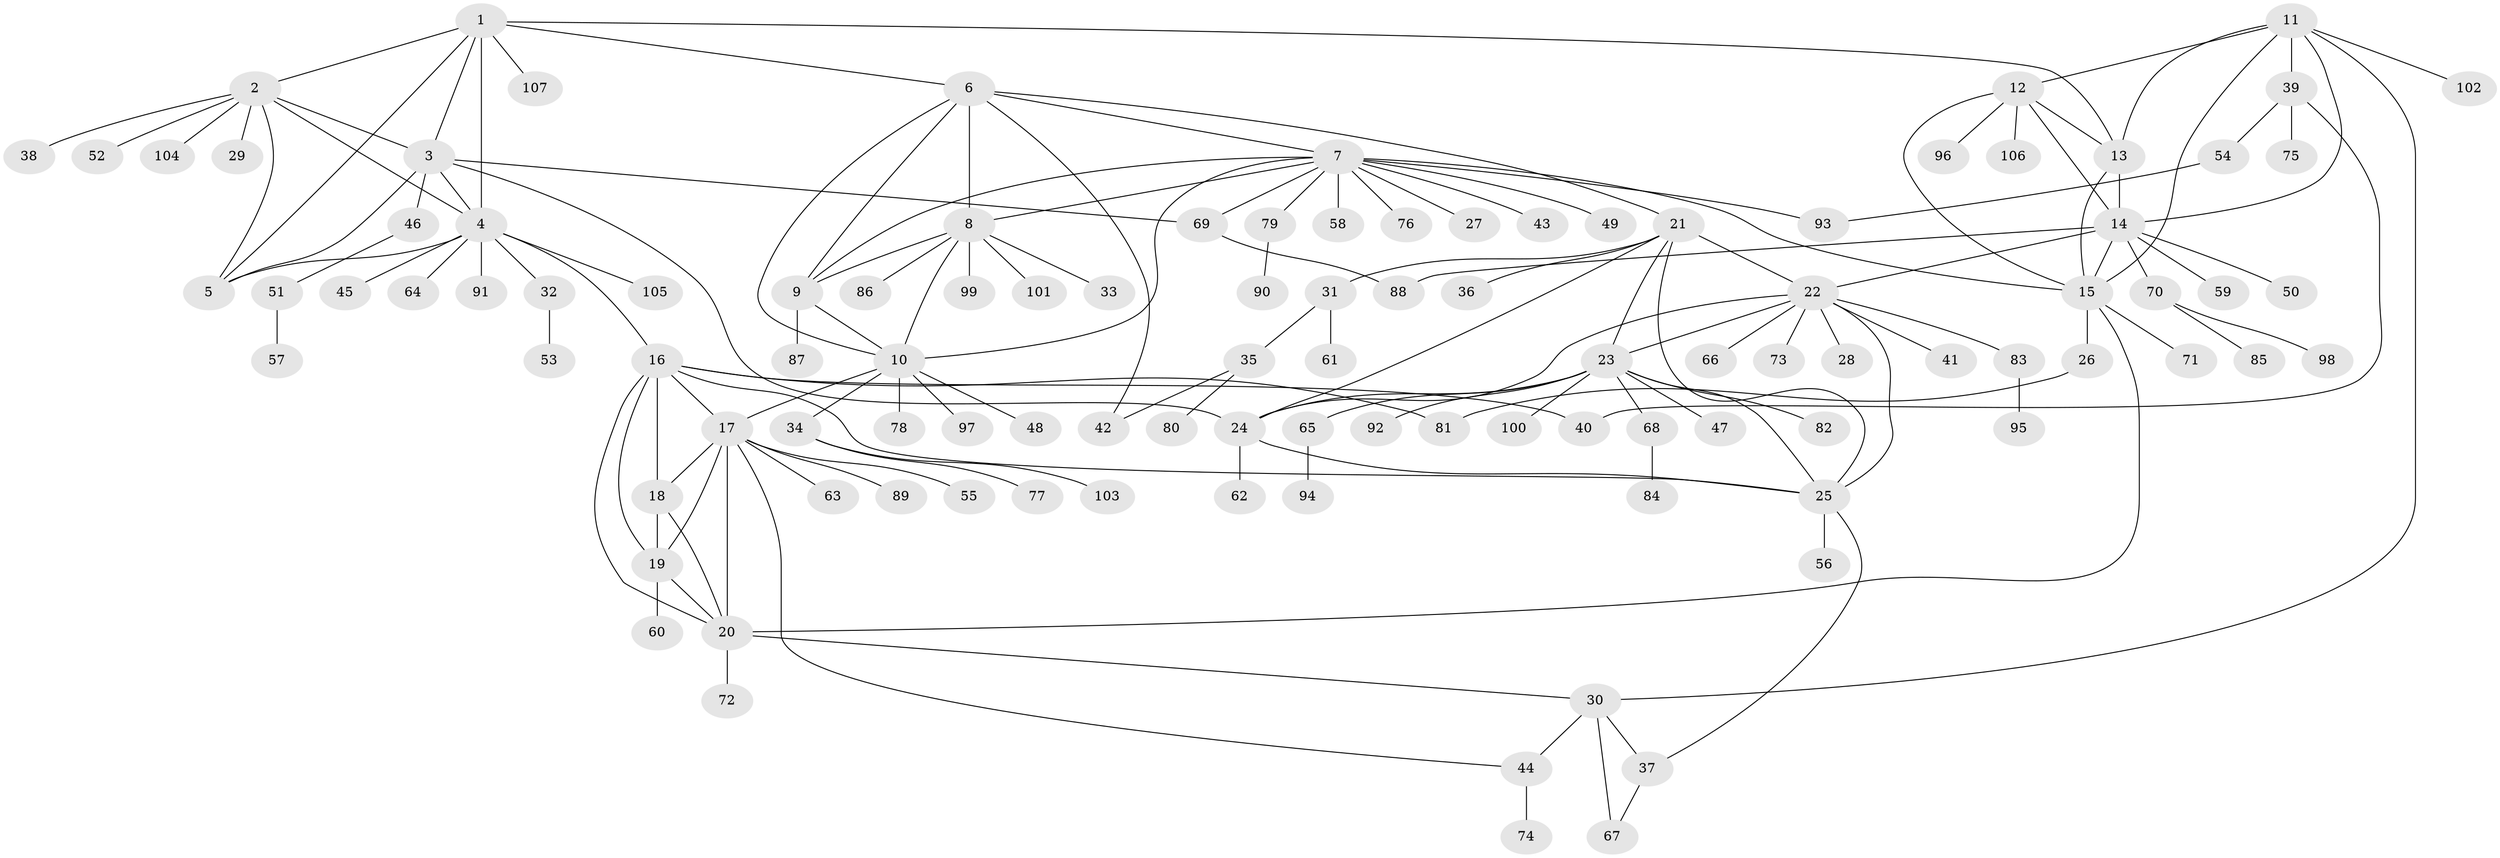// coarse degree distribution, {10: 0.024096385542168676, 8: 0.03614457831325301, 3: 0.060240963855421686, 11: 0.012048192771084338, 6: 0.024096385542168676, 9: 0.03614457831325301, 7: 0.024096385542168676, 5: 0.04819277108433735, 4: 0.012048192771084338, 12: 0.012048192771084338, 2: 0.14457831325301204, 1: 0.5662650602409639}
// Generated by graph-tools (version 1.1) at 2025/24/03/03/25 07:24:14]
// undirected, 107 vertices, 152 edges
graph export_dot {
graph [start="1"]
  node [color=gray90,style=filled];
  1;
  2;
  3;
  4;
  5;
  6;
  7;
  8;
  9;
  10;
  11;
  12;
  13;
  14;
  15;
  16;
  17;
  18;
  19;
  20;
  21;
  22;
  23;
  24;
  25;
  26;
  27;
  28;
  29;
  30;
  31;
  32;
  33;
  34;
  35;
  36;
  37;
  38;
  39;
  40;
  41;
  42;
  43;
  44;
  45;
  46;
  47;
  48;
  49;
  50;
  51;
  52;
  53;
  54;
  55;
  56;
  57;
  58;
  59;
  60;
  61;
  62;
  63;
  64;
  65;
  66;
  67;
  68;
  69;
  70;
  71;
  72;
  73;
  74;
  75;
  76;
  77;
  78;
  79;
  80;
  81;
  82;
  83;
  84;
  85;
  86;
  87;
  88;
  89;
  90;
  91;
  92;
  93;
  94;
  95;
  96;
  97;
  98;
  99;
  100;
  101;
  102;
  103;
  104;
  105;
  106;
  107;
  1 -- 2;
  1 -- 3;
  1 -- 4;
  1 -- 5;
  1 -- 6;
  1 -- 13;
  1 -- 107;
  2 -- 3;
  2 -- 4;
  2 -- 5;
  2 -- 29;
  2 -- 38;
  2 -- 52;
  2 -- 104;
  3 -- 4;
  3 -- 5;
  3 -- 24;
  3 -- 46;
  3 -- 69;
  4 -- 5;
  4 -- 16;
  4 -- 32;
  4 -- 45;
  4 -- 64;
  4 -- 91;
  4 -- 105;
  6 -- 7;
  6 -- 8;
  6 -- 9;
  6 -- 10;
  6 -- 21;
  6 -- 42;
  7 -- 8;
  7 -- 9;
  7 -- 10;
  7 -- 15;
  7 -- 27;
  7 -- 43;
  7 -- 49;
  7 -- 58;
  7 -- 69;
  7 -- 76;
  7 -- 79;
  7 -- 93;
  8 -- 9;
  8 -- 10;
  8 -- 33;
  8 -- 86;
  8 -- 99;
  8 -- 101;
  9 -- 10;
  9 -- 87;
  10 -- 17;
  10 -- 34;
  10 -- 48;
  10 -- 78;
  10 -- 97;
  11 -- 12;
  11 -- 13;
  11 -- 14;
  11 -- 15;
  11 -- 30;
  11 -- 39;
  11 -- 102;
  12 -- 13;
  12 -- 14;
  12 -- 15;
  12 -- 96;
  12 -- 106;
  13 -- 14;
  13 -- 15;
  14 -- 15;
  14 -- 22;
  14 -- 50;
  14 -- 59;
  14 -- 70;
  14 -- 88;
  15 -- 20;
  15 -- 26;
  15 -- 71;
  16 -- 17;
  16 -- 18;
  16 -- 19;
  16 -- 20;
  16 -- 25;
  16 -- 40;
  16 -- 81;
  17 -- 18;
  17 -- 19;
  17 -- 20;
  17 -- 44;
  17 -- 55;
  17 -- 63;
  17 -- 89;
  18 -- 19;
  18 -- 20;
  19 -- 20;
  19 -- 60;
  20 -- 30;
  20 -- 72;
  21 -- 22;
  21 -- 23;
  21 -- 24;
  21 -- 25;
  21 -- 31;
  21 -- 36;
  22 -- 23;
  22 -- 24;
  22 -- 25;
  22 -- 28;
  22 -- 41;
  22 -- 66;
  22 -- 73;
  22 -- 83;
  23 -- 24;
  23 -- 25;
  23 -- 47;
  23 -- 65;
  23 -- 68;
  23 -- 82;
  23 -- 92;
  23 -- 100;
  24 -- 25;
  24 -- 62;
  25 -- 37;
  25 -- 56;
  26 -- 81;
  30 -- 37;
  30 -- 44;
  30 -- 67;
  31 -- 35;
  31 -- 61;
  32 -- 53;
  34 -- 77;
  34 -- 103;
  35 -- 42;
  35 -- 80;
  37 -- 67;
  39 -- 40;
  39 -- 54;
  39 -- 75;
  44 -- 74;
  46 -- 51;
  51 -- 57;
  54 -- 93;
  65 -- 94;
  68 -- 84;
  69 -- 88;
  70 -- 85;
  70 -- 98;
  79 -- 90;
  83 -- 95;
}
